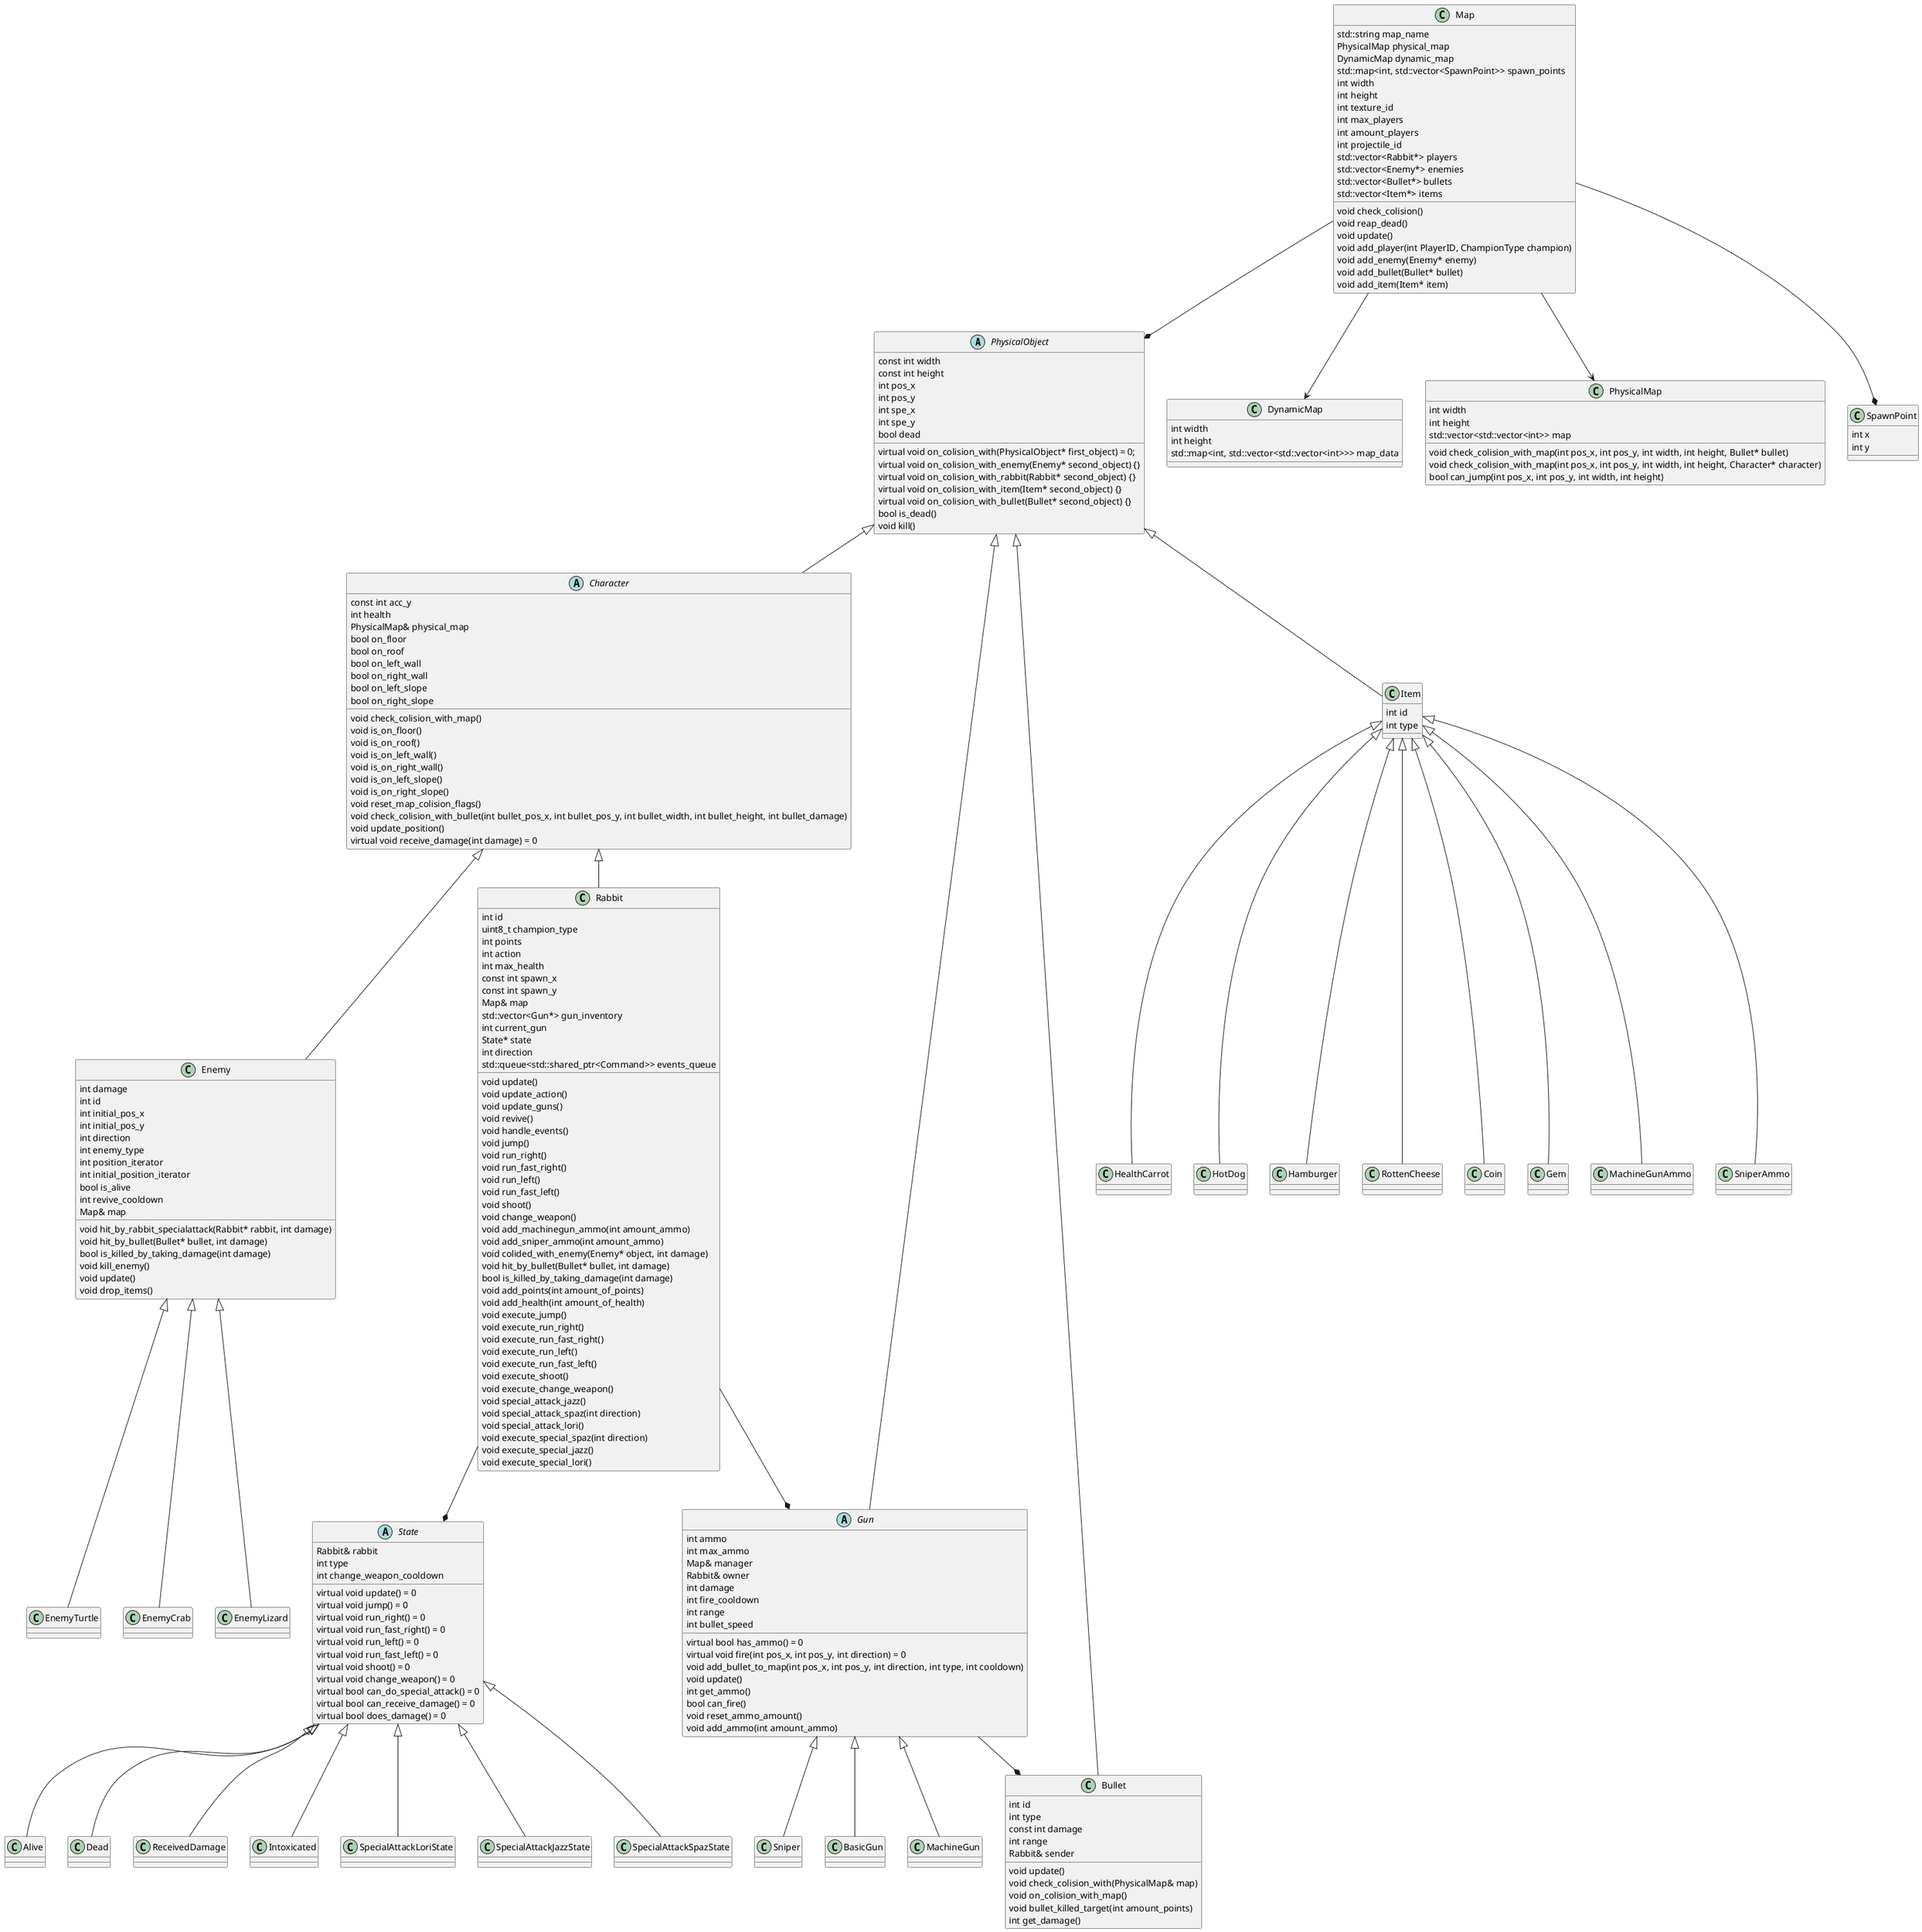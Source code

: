 @startuml
abstract class PhysicalObject {
    const int width
    const int height
    int pos_x
    int pos_y
    int spe_x
    int spe_y
    bool dead
    virtual void on_colision_with(PhysicalObject* first_object) = 0;
    virtual void on_colision_with_enemy(Enemy* second_object) {}
    virtual void on_colision_with_rabbit(Rabbit* second_object) {}
    virtual void on_colision_with_item(Item* second_object) {}
    virtual void on_colision_with_bullet(Bullet* second_object) {}
    bool is_dead()
    void kill()
}

abstract class Character {
    const int acc_y
    int health
    PhysicalMap& physical_map
    bool on_floor
    bool on_roof
    bool on_left_wall
    bool on_right_wall
    bool on_left_slope
    bool on_right_slope
    void check_colision_with_map()
    void is_on_floor()
    void is_on_roof()
    void is_on_left_wall()
    void is_on_right_wall()
    void is_on_left_slope()
    void is_on_right_slope()
    void reset_map_colision_flags()
    void check_colision_with_bullet(int bullet_pos_x, int bullet_pos_y, int bullet_width, int bullet_height, int bullet_damage)
    void update_position()
    virtual void receive_damage(int damage) = 0

}

class Rabbit {
    int id
    uint8_t champion_type
    int points
    int action
    int max_health
    const int spawn_x
    const int spawn_y
    Map& map
    std::vector<Gun*> gun_inventory
    int current_gun
    State* state
    int direction
    std::queue<std::shared_ptr<Command>> events_queue
    void update()
    void update_action()
    void update_guns()
    void revive()
    void handle_events()
    void jump()
    void run_right()
    void run_fast_right()
    void run_left()
    void run_fast_left()
    void shoot()
    void change_weapon()
    void add_machinegun_ammo(int amount_ammo)
    void add_sniper_ammo(int amount_ammo)
    void colided_with_enemy(Enemy* object, int damage)
    void hit_by_bullet(Bullet* bullet, int damage)
    bool is_killed_by_taking_damage(int damage)
    void add_points(int amount_of_points)
    void add_health(int amount_of_health)
    void execute_jump()
    void execute_run_right()
    void execute_run_fast_right()
    void execute_run_left()
    void execute_run_fast_left()
    void execute_shoot()
    void execute_change_weapon()
    void special_attack_jazz()
    void special_attack_spaz(int direction)
    void special_attack_lori()
    void execute_special_spaz(int direction)
    void execute_special_jazz()
    void execute_special_lori()
}

class Bullet {
    int id
    int type
    const int damage
    int range
    Rabbit& sender
    void update()
    void check_colision_with(PhysicalMap& map)
    void on_colision_with_map()
    void bullet_killed_target(int amount_points)
    int get_damage()
}

abstract class Gun {
    int ammo
    int max_ammo
    Map& manager
    Rabbit& owner
    int damage
    int fire_cooldown
    int range
    int bullet_speed
    virtual bool has_ammo() = 0
    virtual void fire(int pos_x, int pos_y, int direction) = 0
    void add_bullet_to_map(int pos_x, int pos_y, int direction, int type, int cooldown)
    void update()
    int get_ammo()
    bool can_fire()
    void reset_ammo_amount()
    void add_ammo(int amount_ammo)
}

class BasicGun {}

class MachineGun {}

class Sniper {}

class Item {
    int id
    int type
}

class Coin {}

class Gem {}

class MachineGunAmmo {}

class SniperAmmo {}

class HealthCarrot {}

class HotDog {}

class Hamburger {}

class RottenCheese {}

class Enemy {
    int damage
    int id
    int initial_pos_x
    int initial_pos_y
    int direction
    int enemy_type
    int position_iterator
    int initial_position_iterator
    bool is_alive
    int revive_cooldown
    Map& map
    void hit_by_rabbit_specialattack(Rabbit* rabbit, int damage)
    void hit_by_bullet(Bullet* bullet, int damage)
    bool is_killed_by_taking_damage(int damage)
    void kill_enemy()
    void update()
    void drop_items()
}

class Map {
    std::string map_name
    PhysicalMap physical_map
    DynamicMap dynamic_map
    std::map<int, std::vector<SpawnPoint>> spawn_points
    int width
    int height
    int texture_id
    int max_players
    int amount_players
    int projectile_id
    std::vector<Rabbit*> players
    std::vector<Enemy*> enemies
    std::vector<Bullet*> bullets
    std::vector<Item*> items
    void check_colision()
    void reap_dead()
    void update()
    void add_player(int PlayerID, ChampionType champion)
    void add_enemy(Enemy* enemy)
    void add_bullet(Bullet* bullet)
    void add_item(Item* item)
}

class DynamicMap {
    int width
    int height
    std::map<int, std::vector<std::vector<int>>> map_data
}

class PhysicalMap {
    int width
    int height
    std::vector<std::vector<int>> map
    void check_colision_with_map(int pos_x, int pos_y, int width, int height, Bullet* bullet)
    void check_colision_with_map(int pos_x, int pos_y, int width, int height, Character* character)
    bool can_jump(int pos_x, int pos_y, int width, int height)
}

class SpawnPoint {
   int x
   int y
}

class EnemyCrab {}

class EnemyLizard {}

class EnemyTurtle {}

abstract class State {
    Rabbit& rabbit
    int type
    int change_weapon_cooldown
    virtual void update() = 0
    virtual void jump() = 0
    virtual void run_right() = 0
    virtual void run_fast_right() = 0
    virtual void run_left() = 0
    virtual void run_fast_left() = 0
    virtual void shoot() = 0
    virtual void change_weapon() = 0
    virtual bool can_do_special_attack() = 0
    virtual bool can_receive_damage() = 0
    virtual bool does_damage() = 0
}

class Alive {}

class Dead {}

class ReceivedDamage {}

class Intoxicated {}

class SpecialAttackLoriState {}

class SpecialAttackJazzState {}

class SpecialAttackSpazState {}

State <|-- Alive
State <|-- Dead
State <|-- Intoxicated
State <|-- ReceivedDamage
State <|-- SpecialAttackJazzState
State <|-- SpecialAttackLoriState
State <|-- SpecialAttackSpazState

Enemy <|-- EnemyCrab
Enemy <|-- EnemyLizard
Enemy <|-- EnemyTurtle

Item <|-- Coin
Item <|-- MachineGunAmmo
Item <|-- Gem
Item <|-- SniperAmmo
Item <|-- HealthCarrot
Item <|-- HotDog
Item <|-- Hamburger
Item <|-- RottenCheese

Rabbit --* State
PhysicalObject <|-- Item
PhysicalObject <|-- Bullet
Gun <|-- Sniper
Gun <|-- MachineGun
Gun <|-- BasicGun
PhysicalObject <|-- Gun
Character <|-- Enemy
Character <|-- Rabbit
Rabbit --* Gun
Gun --* Bullet
PhysicalObject <|-- Character
Map --* PhysicalObject
Map --> PhysicalMap 
Map --> DynamicMap
Map --* SpawnPoint

@enduml
